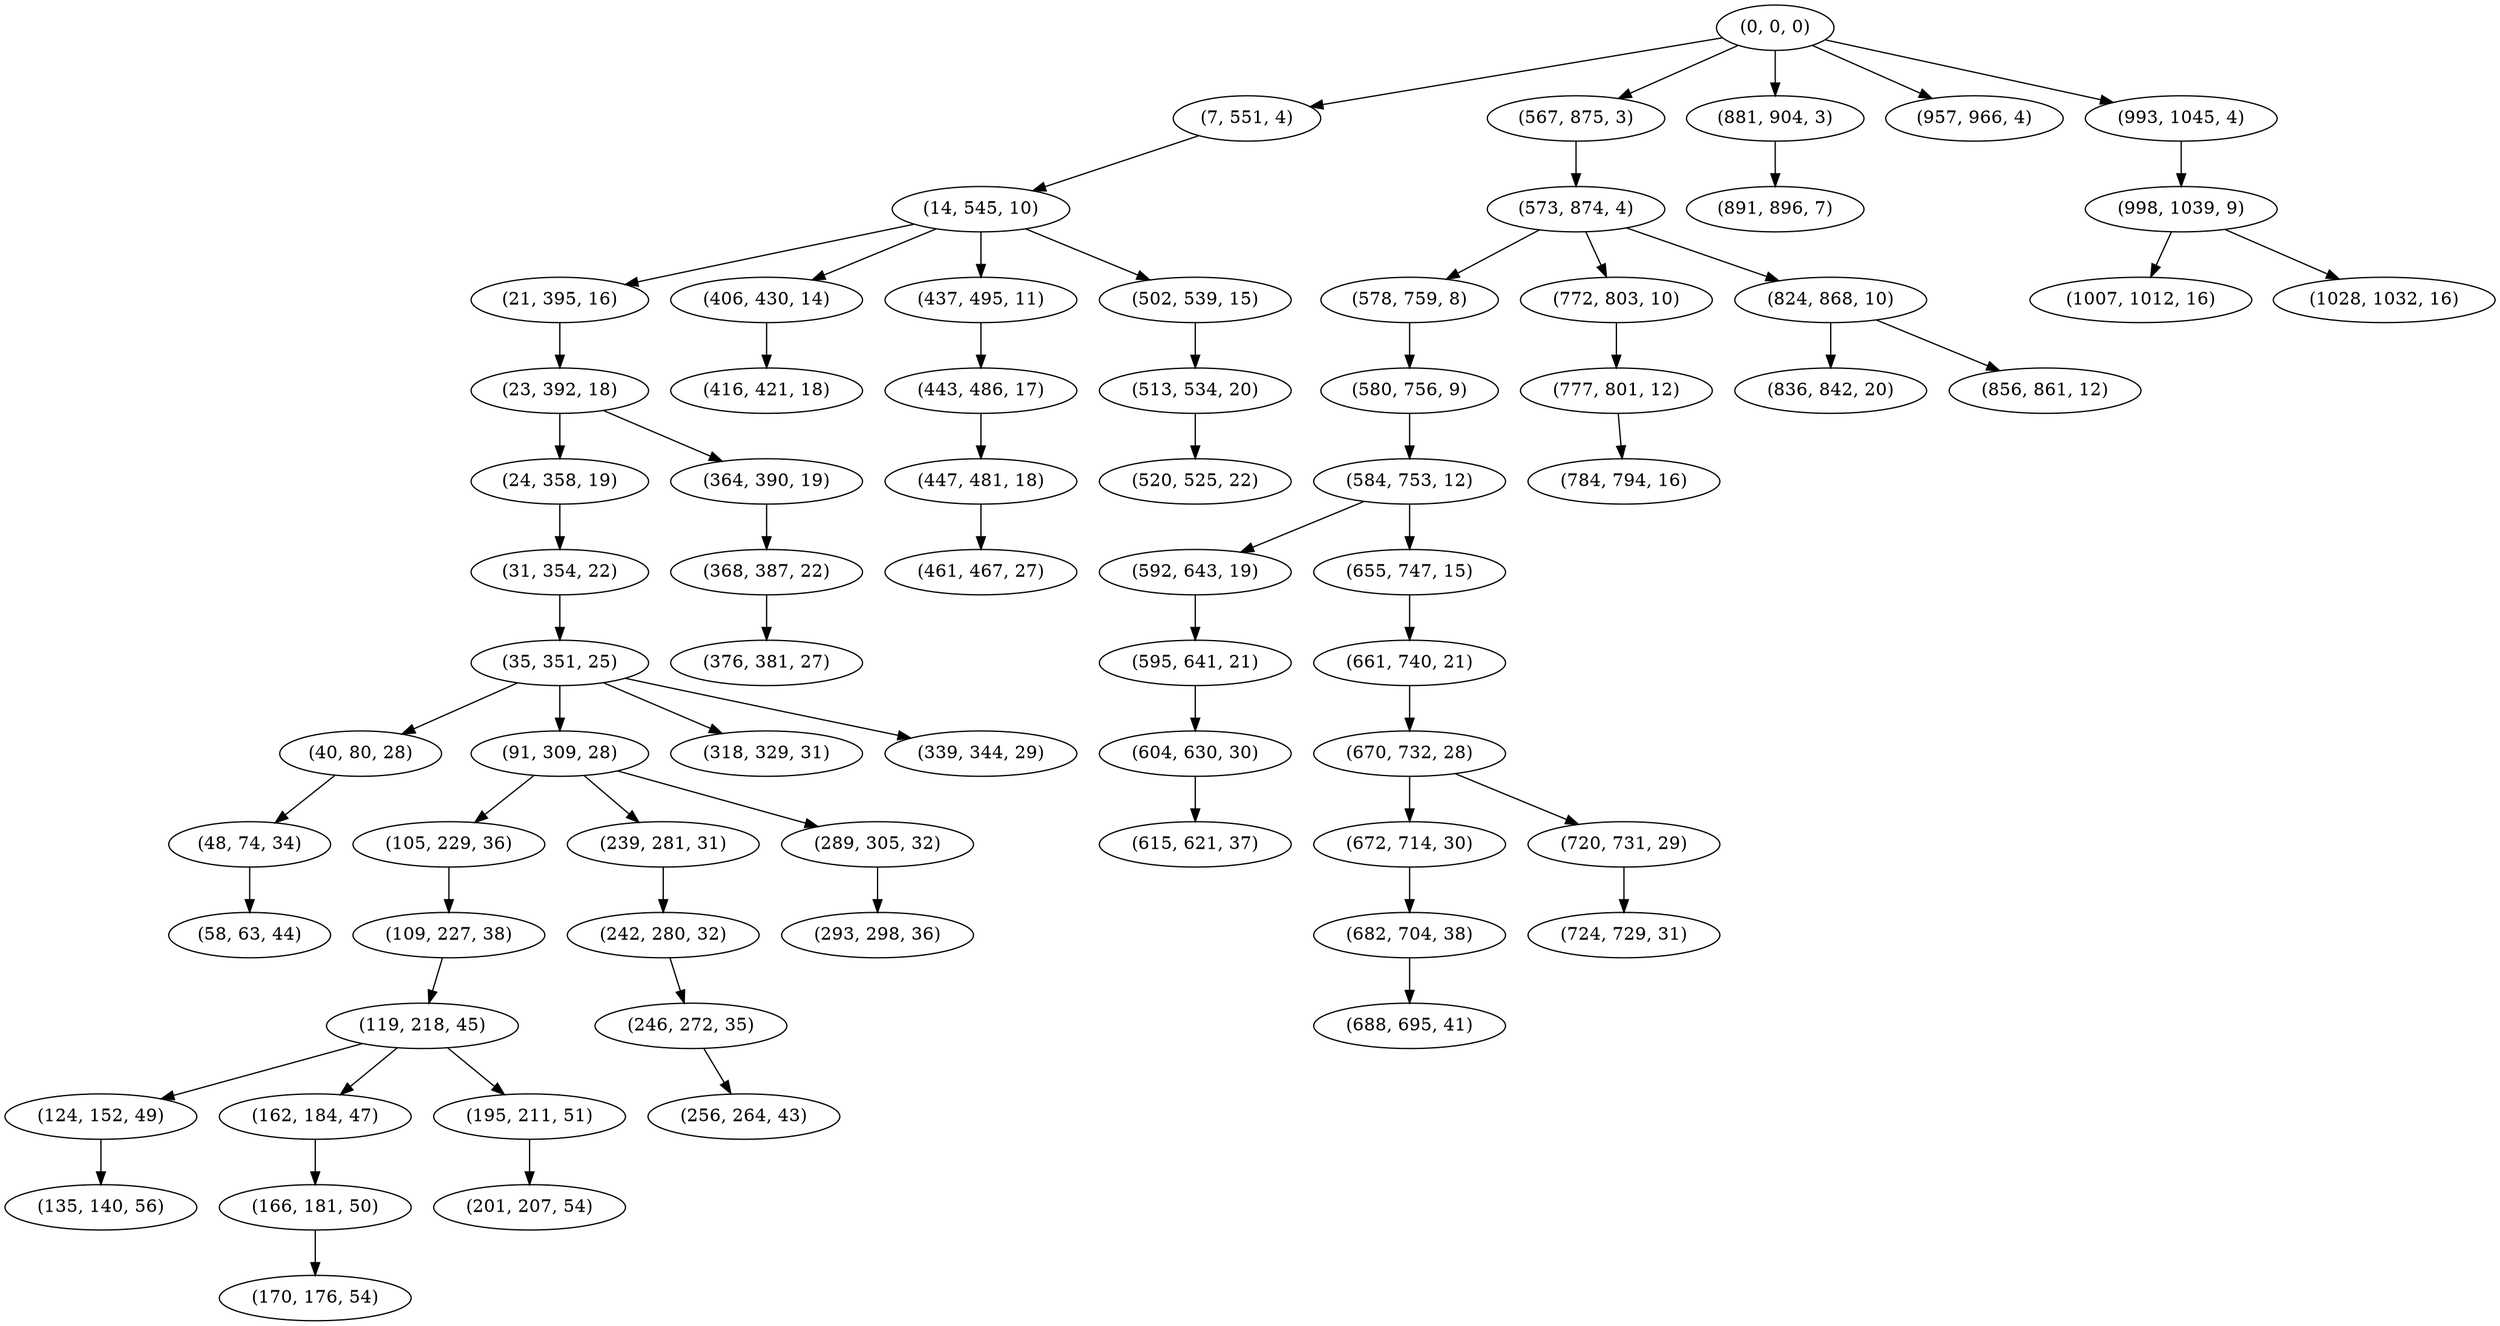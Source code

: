 digraph tree {
    "(0, 0, 0)";
    "(7, 551, 4)";
    "(14, 545, 10)";
    "(21, 395, 16)";
    "(23, 392, 18)";
    "(24, 358, 19)";
    "(31, 354, 22)";
    "(35, 351, 25)";
    "(40, 80, 28)";
    "(48, 74, 34)";
    "(58, 63, 44)";
    "(91, 309, 28)";
    "(105, 229, 36)";
    "(109, 227, 38)";
    "(119, 218, 45)";
    "(124, 152, 49)";
    "(135, 140, 56)";
    "(162, 184, 47)";
    "(166, 181, 50)";
    "(170, 176, 54)";
    "(195, 211, 51)";
    "(201, 207, 54)";
    "(239, 281, 31)";
    "(242, 280, 32)";
    "(246, 272, 35)";
    "(256, 264, 43)";
    "(289, 305, 32)";
    "(293, 298, 36)";
    "(318, 329, 31)";
    "(339, 344, 29)";
    "(364, 390, 19)";
    "(368, 387, 22)";
    "(376, 381, 27)";
    "(406, 430, 14)";
    "(416, 421, 18)";
    "(437, 495, 11)";
    "(443, 486, 17)";
    "(447, 481, 18)";
    "(461, 467, 27)";
    "(502, 539, 15)";
    "(513, 534, 20)";
    "(520, 525, 22)";
    "(567, 875, 3)";
    "(573, 874, 4)";
    "(578, 759, 8)";
    "(580, 756, 9)";
    "(584, 753, 12)";
    "(592, 643, 19)";
    "(595, 641, 21)";
    "(604, 630, 30)";
    "(615, 621, 37)";
    "(655, 747, 15)";
    "(661, 740, 21)";
    "(670, 732, 28)";
    "(672, 714, 30)";
    "(682, 704, 38)";
    "(688, 695, 41)";
    "(720, 731, 29)";
    "(724, 729, 31)";
    "(772, 803, 10)";
    "(777, 801, 12)";
    "(784, 794, 16)";
    "(824, 868, 10)";
    "(836, 842, 20)";
    "(856, 861, 12)";
    "(881, 904, 3)";
    "(891, 896, 7)";
    "(957, 966, 4)";
    "(993, 1045, 4)";
    "(998, 1039, 9)";
    "(1007, 1012, 16)";
    "(1028, 1032, 16)";
    "(0, 0, 0)" -> "(7, 551, 4)";
    "(0, 0, 0)" -> "(567, 875, 3)";
    "(0, 0, 0)" -> "(881, 904, 3)";
    "(0, 0, 0)" -> "(957, 966, 4)";
    "(0, 0, 0)" -> "(993, 1045, 4)";
    "(7, 551, 4)" -> "(14, 545, 10)";
    "(14, 545, 10)" -> "(21, 395, 16)";
    "(14, 545, 10)" -> "(406, 430, 14)";
    "(14, 545, 10)" -> "(437, 495, 11)";
    "(14, 545, 10)" -> "(502, 539, 15)";
    "(21, 395, 16)" -> "(23, 392, 18)";
    "(23, 392, 18)" -> "(24, 358, 19)";
    "(23, 392, 18)" -> "(364, 390, 19)";
    "(24, 358, 19)" -> "(31, 354, 22)";
    "(31, 354, 22)" -> "(35, 351, 25)";
    "(35, 351, 25)" -> "(40, 80, 28)";
    "(35, 351, 25)" -> "(91, 309, 28)";
    "(35, 351, 25)" -> "(318, 329, 31)";
    "(35, 351, 25)" -> "(339, 344, 29)";
    "(40, 80, 28)" -> "(48, 74, 34)";
    "(48, 74, 34)" -> "(58, 63, 44)";
    "(91, 309, 28)" -> "(105, 229, 36)";
    "(91, 309, 28)" -> "(239, 281, 31)";
    "(91, 309, 28)" -> "(289, 305, 32)";
    "(105, 229, 36)" -> "(109, 227, 38)";
    "(109, 227, 38)" -> "(119, 218, 45)";
    "(119, 218, 45)" -> "(124, 152, 49)";
    "(119, 218, 45)" -> "(162, 184, 47)";
    "(119, 218, 45)" -> "(195, 211, 51)";
    "(124, 152, 49)" -> "(135, 140, 56)";
    "(162, 184, 47)" -> "(166, 181, 50)";
    "(166, 181, 50)" -> "(170, 176, 54)";
    "(195, 211, 51)" -> "(201, 207, 54)";
    "(239, 281, 31)" -> "(242, 280, 32)";
    "(242, 280, 32)" -> "(246, 272, 35)";
    "(246, 272, 35)" -> "(256, 264, 43)";
    "(289, 305, 32)" -> "(293, 298, 36)";
    "(364, 390, 19)" -> "(368, 387, 22)";
    "(368, 387, 22)" -> "(376, 381, 27)";
    "(406, 430, 14)" -> "(416, 421, 18)";
    "(437, 495, 11)" -> "(443, 486, 17)";
    "(443, 486, 17)" -> "(447, 481, 18)";
    "(447, 481, 18)" -> "(461, 467, 27)";
    "(502, 539, 15)" -> "(513, 534, 20)";
    "(513, 534, 20)" -> "(520, 525, 22)";
    "(567, 875, 3)" -> "(573, 874, 4)";
    "(573, 874, 4)" -> "(578, 759, 8)";
    "(573, 874, 4)" -> "(772, 803, 10)";
    "(573, 874, 4)" -> "(824, 868, 10)";
    "(578, 759, 8)" -> "(580, 756, 9)";
    "(580, 756, 9)" -> "(584, 753, 12)";
    "(584, 753, 12)" -> "(592, 643, 19)";
    "(584, 753, 12)" -> "(655, 747, 15)";
    "(592, 643, 19)" -> "(595, 641, 21)";
    "(595, 641, 21)" -> "(604, 630, 30)";
    "(604, 630, 30)" -> "(615, 621, 37)";
    "(655, 747, 15)" -> "(661, 740, 21)";
    "(661, 740, 21)" -> "(670, 732, 28)";
    "(670, 732, 28)" -> "(672, 714, 30)";
    "(670, 732, 28)" -> "(720, 731, 29)";
    "(672, 714, 30)" -> "(682, 704, 38)";
    "(682, 704, 38)" -> "(688, 695, 41)";
    "(720, 731, 29)" -> "(724, 729, 31)";
    "(772, 803, 10)" -> "(777, 801, 12)";
    "(777, 801, 12)" -> "(784, 794, 16)";
    "(824, 868, 10)" -> "(836, 842, 20)";
    "(824, 868, 10)" -> "(856, 861, 12)";
    "(881, 904, 3)" -> "(891, 896, 7)";
    "(993, 1045, 4)" -> "(998, 1039, 9)";
    "(998, 1039, 9)" -> "(1007, 1012, 16)";
    "(998, 1039, 9)" -> "(1028, 1032, 16)";
}
